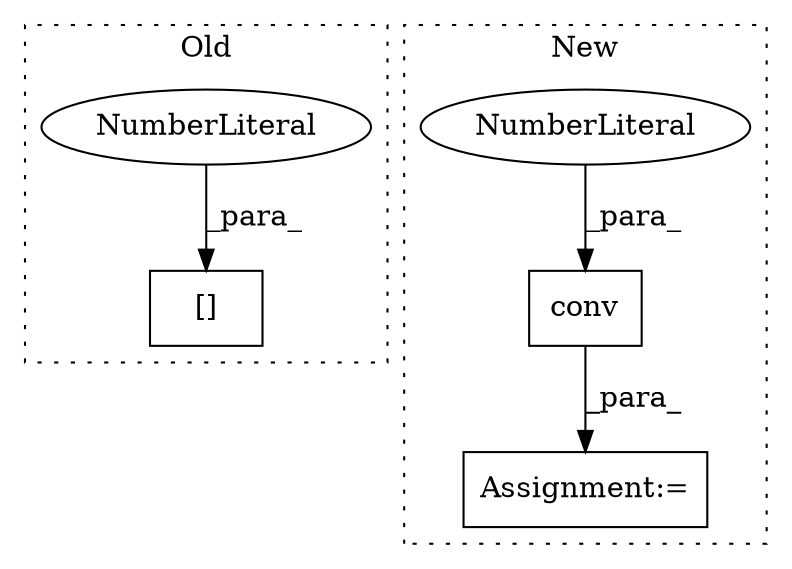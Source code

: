 digraph G {
subgraph cluster0 {
1 [label="[]" a="2" s="7437,7449" l="11,1" shape="box"];
4 [label="NumberLiteral" a="34" s="7448" l="1" shape="ellipse"];
label = "Old";
style="dotted";
}
subgraph cluster1 {
2 [label="conv" a="32" s="7297,7350" l="5,1" shape="box"];
3 [label="Assignment:=" a="7" s="7275" l="1" shape="box"];
5 [label="NumberLiteral" a="34" s="7342" l="1" shape="ellipse"];
label = "New";
style="dotted";
}
2 -> 3 [label="_para_"];
4 -> 1 [label="_para_"];
5 -> 2 [label="_para_"];
}